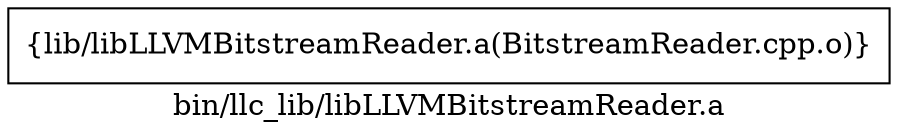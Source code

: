 digraph "bin/llc_lib/libLLVMBitstreamReader.a" {
	label="bin/llc_lib/libLLVMBitstreamReader.a";
	rankdir=LR;

	Node0x55d3d39c83e8 [shape=record,shape=box,group=0,label="{lib/libLLVMBitstreamReader.a(BitstreamReader.cpp.o)}"];
}
